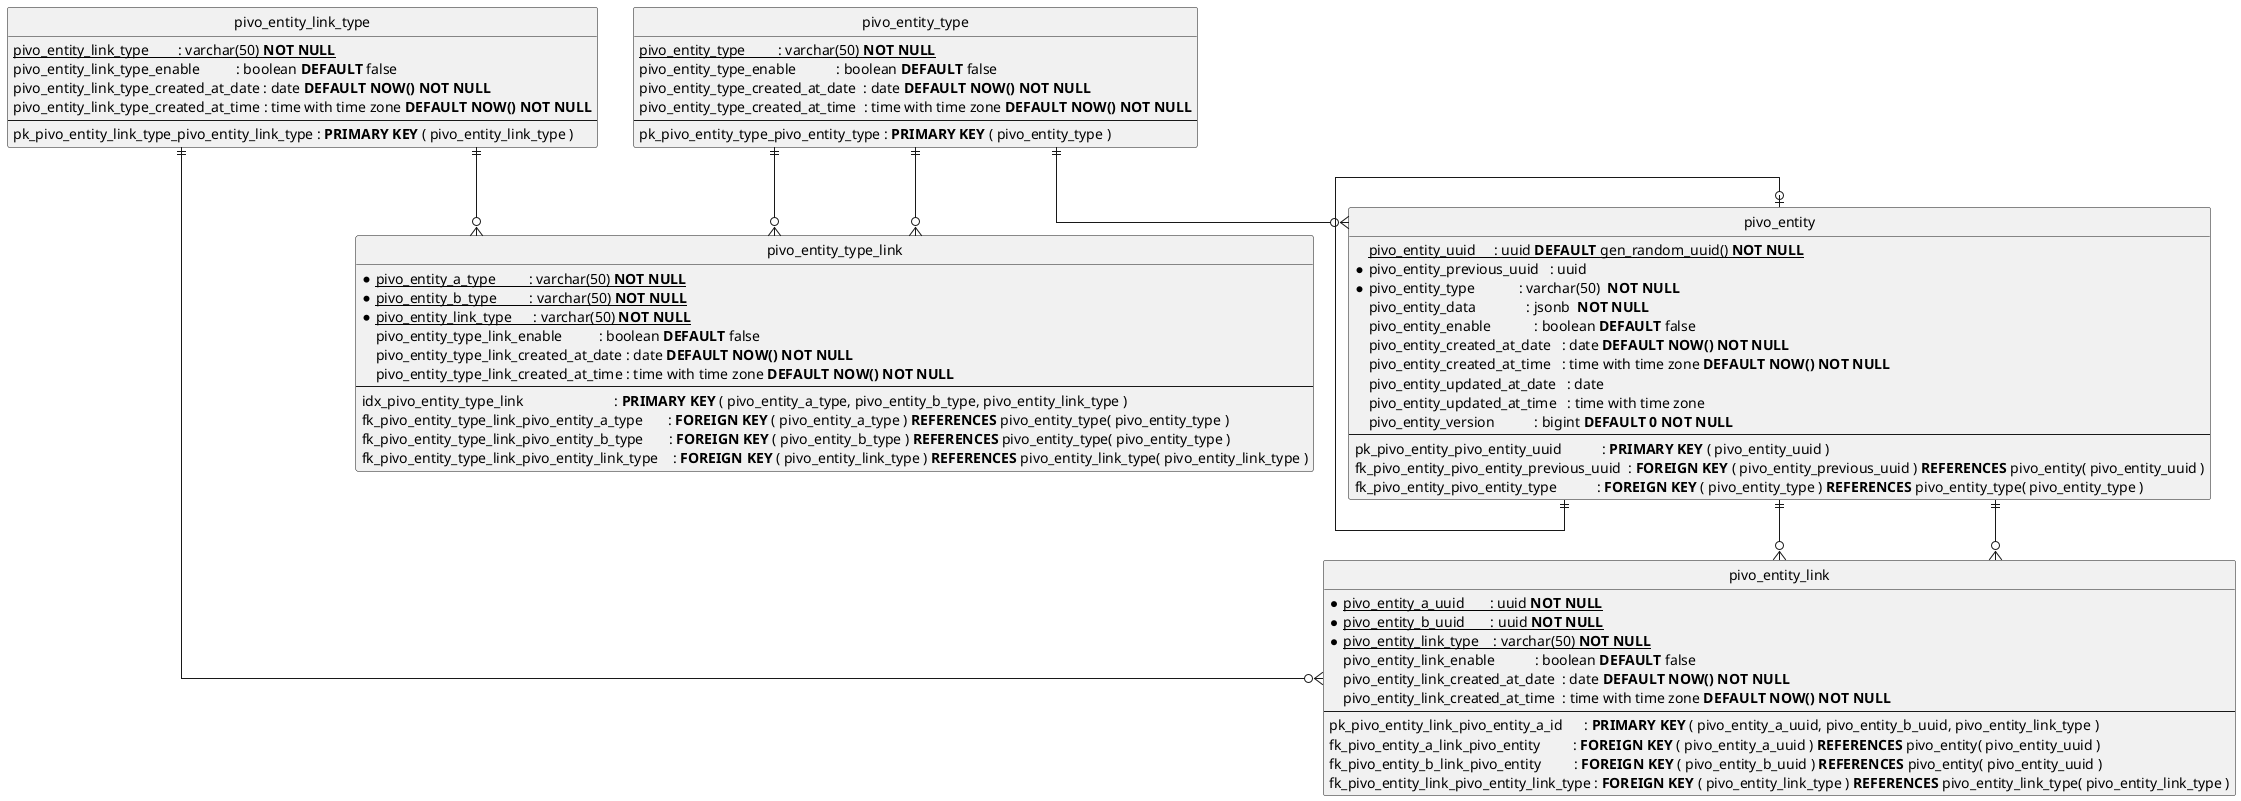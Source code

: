 @startuml "MPD Pivo Entity"

' hide the spot
hide circle

' avoid problems with angled crows feet
skinparam linetype ortho

entity "pivo_entity_link_type" as pelt {
  {static} pivo_entity_link_type        : varchar(50) **NOT NULL**
  pivo_entity_link_type_enable          : boolean **DEFAULT** false
  pivo_entity_link_type_created_at_date : date **DEFAULT NOW() NOT NULL**
  pivo_entity_link_type_created_at_time : time with time zone **DEFAULT NOW() NOT NULL**
  --
  pk_pivo_entity_link_type_pivo_entity_link_type : **PRIMARY KEY** ( pivo_entity_link_type )
}

entity "pivo_entity_type" as pet {
  {static} pivo_entity_type         : varchar(50) **NOT NULL**
  pivo_entity_type_enable           : boolean **DEFAULT** false
  pivo_entity_type_created_at_date  : date **DEFAULT NOW() NOT NULL**
  pivo_entity_type_created_at_time  : time with time zone **DEFAULT NOW() NOT NULL**
  --
  pk_pivo_entity_type_pivo_entity_type : **PRIMARY KEY** ( pivo_entity_type )
}

entity "pivo_entity_type_link" as petl { 
  * {static} pivo_entity_a_type         : varchar(50) **NOT NULL**
  * {static} pivo_entity_b_type         : varchar(50) **NOT NULL**
  * {static} pivo_entity_link_type      : varchar(50) **NOT NULL**
  pivo_entity_type_link_enable          : boolean **DEFAULT** false
  pivo_entity_type_link_created_at_date : date **DEFAULT NOW() NOT NULL**
  pivo_entity_type_link_created_at_time : time with time zone **DEFAULT NOW() NOT NULL**
  --
  idx_pivo_entity_type_link                         : **PRIMARY KEY** ( pivo_entity_a_type, pivo_entity_b_type, pivo_entity_link_type )  
  fk_pivo_entity_type_link_pivo_entity_a_type       : **FOREIGN KEY** ( pivo_entity_a_type ) **REFERENCES** pivo_entity_type( pivo_entity_type )
  fk_pivo_entity_type_link_pivo_entity_b_type       : **FOREIGN KEY** ( pivo_entity_b_type ) **REFERENCES** pivo_entity_type( pivo_entity_type )
  fk_pivo_entity_type_link_pivo_entity_link_type    : **FOREIGN KEY** ( pivo_entity_link_type ) **REFERENCES** pivo_entity_link_type( pivo_entity_link_type ) 
}


entity "pivo_entity" as pe {
  {static} pivo_entity_uuid     : uuid **DEFAULT** gen_random_uuid() **NOT NULL**
  * pivo_entity_previous_uuid   : uuid
  * pivo_entity_type            : varchar(50)  **NOT NULL**
  pivo_entity_data              : jsonb  **NOT NULL**
  pivo_entity_enable            : boolean **DEFAULT** false
  pivo_entity_created_at_date   : date **DEFAULT NOW() NOT NULL**
  pivo_entity_created_at_time   : time with time zone **DEFAULT NOW() NOT NULL**
  pivo_entity_updated_at_date   : date
  pivo_entity_updated_at_time   : time with time zone
  pivo_entity_version           : bigint **DEFAULT 0 NOT NULL**
  --
  pk_pivo_entity_pivo_entity_uuid           : **PRIMARY KEY** ( pivo_entity_uuid )
  fk_pivo_entity_pivo_entity_previous_uuid  : **FOREIGN KEY** ( pivo_entity_previous_uuid ) **REFERENCES** pivo_entity( pivo_entity_uuid )
  fk_pivo_entity_pivo_entity_type           : **FOREIGN KEY** ( pivo_entity_type ) **REFERENCES** pivo_entity_type( pivo_entity_type )   
}


entity "pivo_entity_link" as pel {
  * {static} pivo_entity_a_uuid       : uuid **NOT NULL**
  * {static} pivo_entity_b_uuid       : uuid **NOT NULL**
  * {static} pivo_entity_link_type    : varchar(50) **NOT NULL**
  pivo_entity_link_enable           : boolean **DEFAULT** false
  pivo_entity_link_created_at_date  : date **DEFAULT NOW() NOT NULL**
  pivo_entity_link_created_at_time  : time with time zone **DEFAULT NOW() NOT NULL** 
  --
  pk_pivo_entity_link_pivo_entity_a_id      : **PRIMARY KEY** ( pivo_entity_a_uuid, pivo_entity_b_uuid, pivo_entity_link_type )
  fk_pivo_entity_a_link_pivo_entity         : **FOREIGN KEY** ( pivo_entity_a_uuid ) **REFERENCES** pivo_entity( pivo_entity_uuid )
  fk_pivo_entity_b_link_pivo_entity         : **FOREIGN KEY** ( pivo_entity_b_uuid ) **REFERENCES** pivo_entity( pivo_entity_uuid )
  fk_pivo_entity_link_pivo_entity_link_type : **FOREIGN KEY** ( pivo_entity_link_type ) **REFERENCES** pivo_entity_link_type( pivo_entity_link_type )   
}

 pet ||--o{ petl
 pet ||--o{ petl
 pelt ||--o{ petl
 
 pe |o--|| pe
 pet ||--o{ pe

 pe ||--o{ pel
 pe ||--o{ pel
 pelt ||--o{ pel

@enduml
